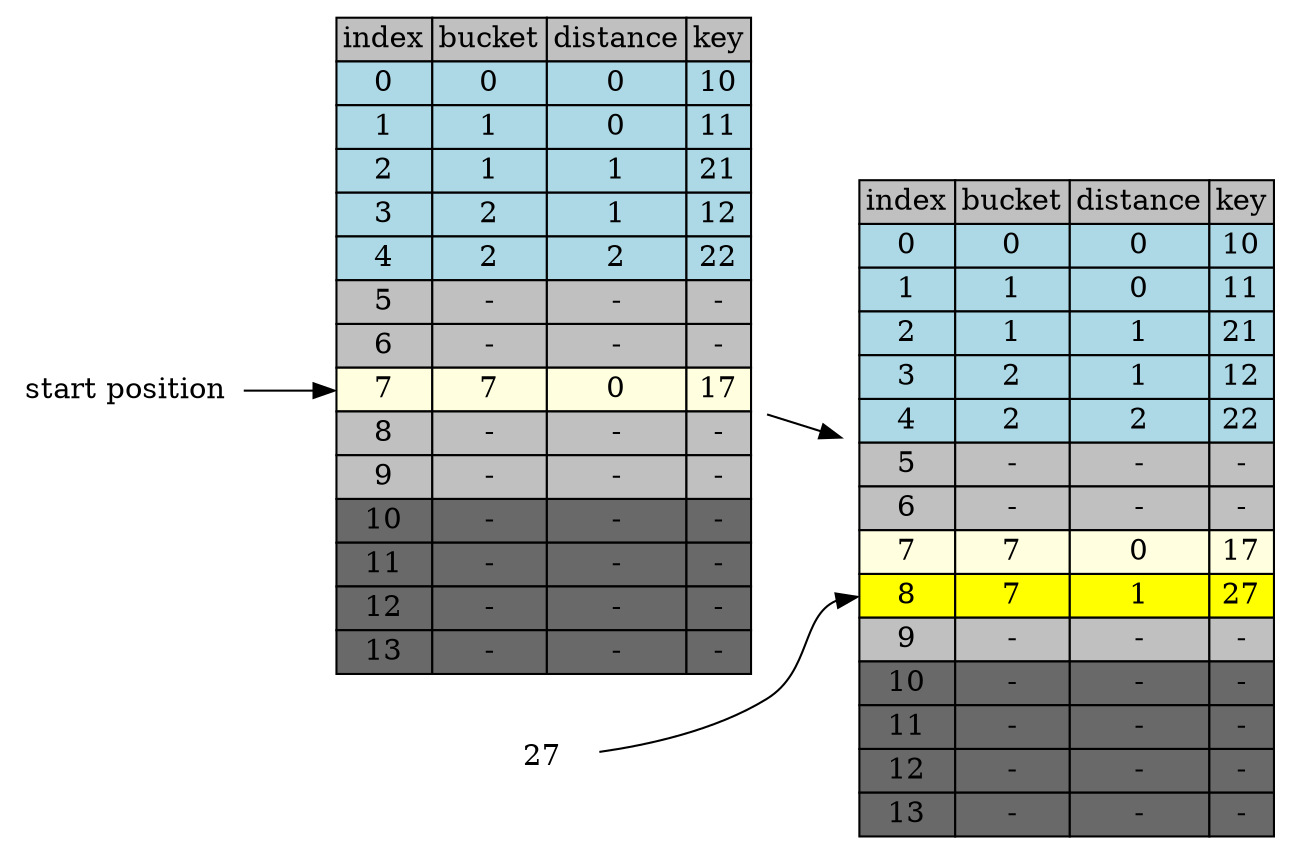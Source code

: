 digraph table{
    rankdir=LR
    node[shape=plaintext]

    table[label=<
        <TABLE BORDER="0" CELLBORDER="1" CELLSPACING="0">
            <TR>
                <TD BGCOLOR="grey">index</TD>
                <TD BGCOLOR="grey">bucket</TD>
                <TD BGCOLOR="grey">distance</TD>
                <TD BGCOLOR="grey">key</TD>
            </TR>           
            <TR>
                <TD BGCOLOR="lightblue" PORT="i0">0</TD>
                <TD BGCOLOR="lightblue">0</TD>
                <TD BGCOLOR="lightblue">0</TD>
                <TD BGCOLOR="lightblue" PORT="k0">10</TD>
            </TR>           
            <TR>
                <TD BGCOLOR="lightblue" PORT="i1">1</TD>
                <TD BGCOLOR="lightblue">1</TD>
                <TD BGCOLOR="lightblue">0</TD>
                <TD BGCOLOR="lightblue" PORT="k1">11</TD>
            </TR>           
            <TR>
                <TD BGCOLOR="lightblue" PORT="i2">2</TD>
                <TD BGCOLOR="lightblue">1</TD>
                <TD BGCOLOR="lightblue">1</TD>
                <TD BGCOLOR="lightblue" PORT="k2">21</TD>
            </TR>           
            <TR>
                <TD BGCOLOR="lightblue" PORT="i3">3</TD>
                <TD BGCOLOR="lightblue">2</TD>
                <TD BGCOLOR="lightblue">1</TD>
                <TD BGCOLOR="lightblue" PORT="k3">12</TD>
            </TR>           
            <TR>
                <TD BGCOLOR="lightblue" PORT="i4">4</TD>
                <TD BGCOLOR="lightblue">2</TD>
                <TD BGCOLOR="lightblue">2</TD>
                <TD BGCOLOR="lightblue" PORT="k4">22</TD>
            </TR>           
            <TR>
                <TD BGCOLOR="grey" PORT="i5">5</TD>
                <TD BGCOLOR="grey">-</TD>
                <TD BGCOLOR="grey">-</TD>
                <TD BGCOLOR="grey" PORT="k5">-</TD>
            </TR>
            <TR>
                <TD BGCOLOR="grey" PORT="i6">6</TD>
                <TD BGCOLOR="grey">-</TD>
                <TD BGCOLOR="grey">-</TD>
                <TD BGCOLOR="grey" PORT="k6">-</TD> 
            </TR>           
            <TR>
                <TD BGCOLOR="lightyellow" PORT="i7">7</TD>
                <TD BGCOLOR="lightyellow">7</TD>
                <TD BGCOLOR="lightyellow">0</TD>
                <TD BGCOLOR="lightyellow" PORT="k7">17</TD>
            </TR>           
            <TR>
                <TD BGCOLOR="grey" PORT="i8">8</TD>
                <TD BGCOLOR="grey">-</TD>
                <TD BGCOLOR="grey">-</TD>
                <TD BGCOLOR="grey" PORT="k8">-</TD>
            </TR>           
            <TR>
                <TD BGCOLOR="grey" PORT="i9">9</TD>
                <TD BGCOLOR="grey">-</TD>
                <TD BGCOLOR="grey">-</TD>
                <TD BGCOLOR="grey" PORT="k9">-</TD>
            </TR>           
            <TR>
                <TD BGCOLOR="dimgrey" PORT="i10">10</TD>
                <TD BGCOLOR="dimgrey">-</TD>
                <TD BGCOLOR="dimgrey">-</TD>
                <TD BGCOLOR="dimgrey" PORT="k10">-</TD>
            </TR>           
            <TR>
                <TD BGCOLOR="dimgrey" PORT="i11">11</TD>
                <TD BGCOLOR="dimgrey">-</TD>
                <TD BGCOLOR="dimgrey">-</TD>
                <TD BGCOLOR="dimgrey" PORT="k11">-</TD>
            </TR>           
            <TR>
                <TD BGCOLOR="dimgrey" PORT="i12">12</TD>
                <TD BGCOLOR="dimgrey">-</TD>
                <TD BGCOLOR="dimgrey">-</TD>
                <TD BGCOLOR="dimgrey" PORT="k12">-</TD>
            </TR>           
            <TR>
                <TD BGCOLOR="dimgrey" PORT="i13">13</TD>
                <TD BGCOLOR="dimgrey">-</TD>
                <TD BGCOLOR="dimgrey">-</TD>
                <TD BGCOLOR="dimgrey" PORT="k13">-</TD>
            </TR>           
        </TABLE>
    >]
     table2[label=<
        <TABLE BORDER="0" CELLBORDER="1" CELLSPACING="0">
            <TR>
                <TD BGCOLOR="grey">index</TD>
                <TD BGCOLOR="grey">bucket</TD>
                <TD BGCOLOR="grey">distance</TD>
                <TD BGCOLOR="grey">key</TD>
            </TR>           
            <TR>
                <TD BGCOLOR="lightblue" PORT="i0">0</TD>
                <TD BGCOLOR="lightblue">0</TD>
                <TD BGCOLOR="lightblue">0</TD>
                <TD BGCOLOR="lightblue" PORT="k0">10</TD>
            </TR>           
            <TR>
                <TD BGCOLOR="lightblue" PORT="i1">1</TD>
                <TD BGCOLOR="lightblue">1</TD>
                <TD BGCOLOR="lightblue">0</TD>
                <TD BGCOLOR="lightblue" PORT="k1">11</TD>
            </TR>           
            <TR>
                <TD BGCOLOR="lightblue" PORT="i2">2</TD>
                <TD BGCOLOR="lightblue">1</TD>
                <TD BGCOLOR="lightblue">1</TD>
                <TD BGCOLOR="lightblue" PORT="k2">21</TD>
            </TR>           
            <TR>
                <TD BGCOLOR="lightblue" PORT="i3">3</TD>
                <TD BGCOLOR="lightblue">2</TD>
                <TD BGCOLOR="lightblue">1</TD>
                <TD BGCOLOR="lightblue" PORT="k3">12</TD>
            </TR>           
            <TR>
                <TD BGCOLOR="lightblue" PORT="i4">4</TD>
                <TD BGCOLOR="lightblue">2</TD>
                <TD BGCOLOR="lightblue">2</TD>
                <TD BGCOLOR="lightblue" PORT="k4">22</TD>
            </TR>           
            <TR>
                <TD BGCOLOR="grey" PORT="i5">5</TD>
                <TD BGCOLOR="grey">-</TD>
                <TD BGCOLOR="grey">-</TD>
                <TD BGCOLOR="grey" PORT="k5">-</TD>
            </TR>
            <TR>
                <TD BGCOLOR="grey" PORT="i6">6</TD>
                <TD BGCOLOR="grey">-</TD>
                <TD BGCOLOR="grey">-</TD>
                <TD BGCOLOR="grey" PORT="k6">-</TD> 
            </TR>           
            <TR>
                <TD BGCOLOR="lightyellow" PORT="i7">7</TD>
                <TD BGCOLOR="lightyellow">7</TD>
                <TD BGCOLOR="lightyellow">0</TD>
                <TD BGCOLOR="lightyellow" PORT="k7">17</TD>
            </TR>           
            <TR>
                <TD BGCOLOR="yellow" PORT="i8">8</TD>
                <TD BGCOLOR="yellow">7</TD>
                <TD BGCOLOR="yellow">1</TD>
                <TD BGCOLOR="yellow" PORT="k8">27</TD>
            </TR>           
            <TR>
                <TD BGCOLOR="grey" PORT="i9">9</TD>
                <TD BGCOLOR="grey">-</TD>
                <TD BGCOLOR="grey">-</TD>
                <TD BGCOLOR="grey" PORT="k9">-</TD>
            </TR>           
            <TR>
                <TD BGCOLOR="dimgrey" PORT="i10">10</TD>
                <TD BGCOLOR="dimgrey">-</TD>
                <TD BGCOLOR="dimgrey">-</TD>
                <TD BGCOLOR="dimgrey" PORT="k10">-</TD>
            </TR>           
            <TR>
                <TD BGCOLOR="dimgrey" PORT="i11">11</TD>
                <TD BGCOLOR="dimgrey">-</TD>
                <TD BGCOLOR="dimgrey">-</TD>
                <TD BGCOLOR="dimgrey" PORT="k11">-</TD>
            </TR>           
            <TR>
                <TD BGCOLOR="dimgrey" PORT="i12">12</TD>
                <TD BGCOLOR="dimgrey">-</TD>
                <TD BGCOLOR="dimgrey">-</TD>
                <TD BGCOLOR="dimgrey" PORT="k12">-</TD>
            </TR>           
            <TR>
                <TD BGCOLOR="dimgrey" PORT="i13">13</TD>
                <TD BGCOLOR="dimgrey">-</TD>
                <TD BGCOLOR="dimgrey">-</TD>
                <TD BGCOLOR="dimgrey" PORT="k13">-</TD>
            </TR>           
        </TABLE>
    >]

 "start position" -> table:i7
 table->table2
 "27"->table2:i8
}
